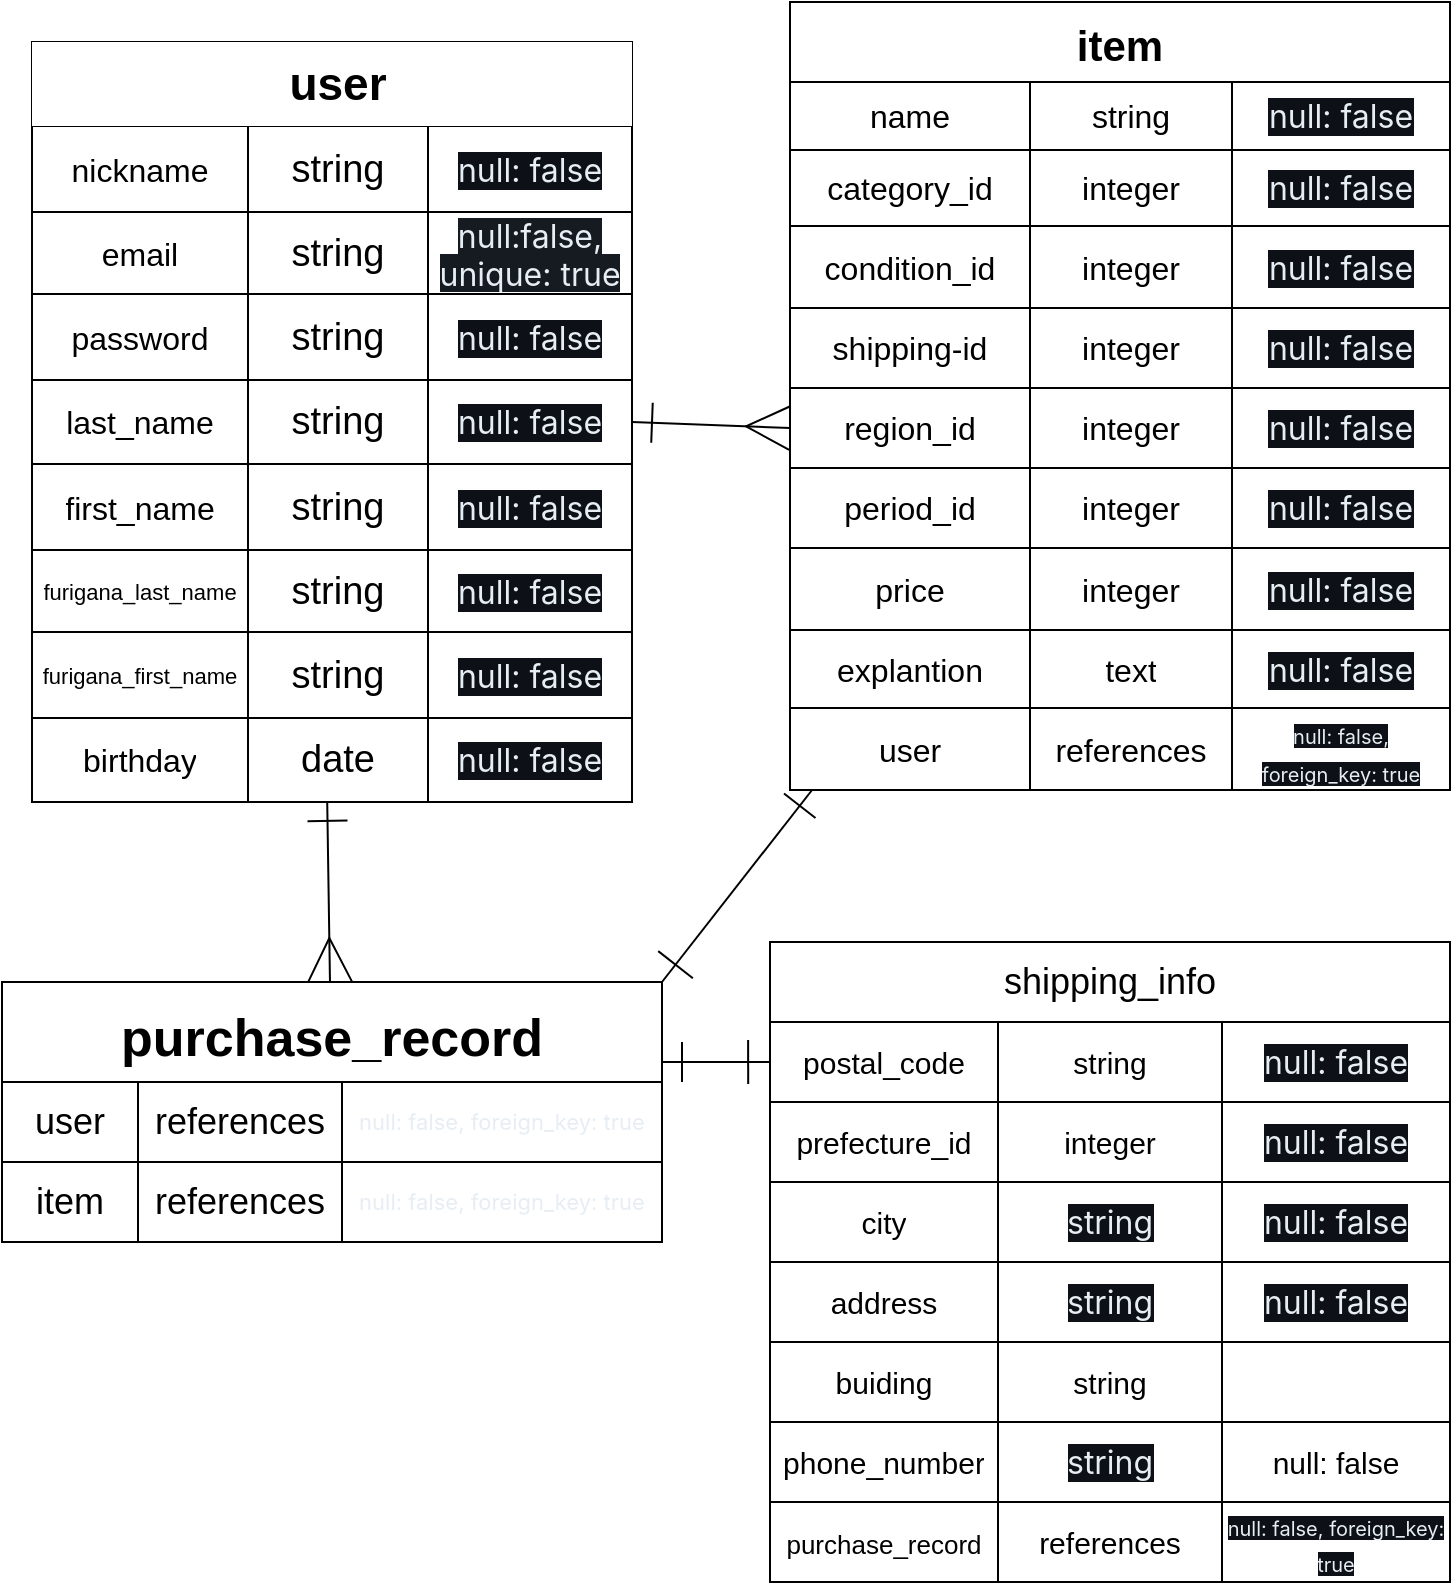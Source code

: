 <mxfile>
    <diagram id="CHcyl4WihdrpzZaH2nMK" name="ページ1">
        <mxGraphModel dx="527" dy="688" grid="1" gridSize="10" guides="1" tooltips="1" connect="1" arrows="1" fold="1" page="1" pageScale="1" pageWidth="827" pageHeight="1169" math="0" shadow="0">
            <root>
                <mxCell id="0"/>
                <mxCell id="1" parent="0"/>
                <mxCell id="81" style="edgeStyle=none;html=1;startArrow=ERone;startFill=0;endArrow=ERmany;endFill=0;startSize=18;endSize=20;exitX=0.492;exitY=0.987;exitDx=0;exitDy=0;exitPerimeter=0;" parent="1" source="197" target="10" edge="1">
                    <mxGeometry relative="1" as="geometry">
                        <mxPoint x="130" y="400" as="targetPoint"/>
                        <mxPoint x="140" y="340" as="sourcePoint"/>
                    </mxGeometry>
                </mxCell>
                <mxCell id="82" style="edgeStyle=none;html=1;startArrow=ERone;startFill=0;endArrow=ERone;endFill=0;startSize=18;endSize=20;entryX=1;entryY=0;entryDx=0;entryDy=0;" parent="1" source="6" target="10" edge="1">
                    <mxGeometry relative="1" as="geometry">
                        <mxPoint x="460" y="290" as="targetPoint"/>
                    </mxGeometry>
                </mxCell>
                <mxCell id="6" value="item" style="swimlane;fontStyle=1;childLayout=stackLayout;horizontal=1;startSize=40;horizontalStack=0;resizeParent=1;resizeParentMax=0;resizeLast=0;collapsible=1;marginBottom=0;align=center;fontSize=21;" parent="1" vertex="1">
                    <mxGeometry x="414" y="10" width="330" height="394" as="geometry"/>
                </mxCell>
                <mxCell id="213" value="" style="shape=table;startSize=0;container=1;collapsible=0;childLayout=tableLayout;fontSize=9;fillColor=default;" parent="6" vertex="1">
                    <mxGeometry y="40" width="330" height="354" as="geometry"/>
                </mxCell>
                <mxCell id="214" value="" style="shape=tableRow;horizontal=0;startSize=0;swimlaneHead=0;swimlaneBody=0;top=0;left=0;bottom=0;right=0;collapsible=0;dropTarget=0;fillColor=none;points=[[0,0.5],[1,0.5]];portConstraint=eastwest;fontSize=23;" parent="213" vertex="1">
                    <mxGeometry width="330" height="34" as="geometry"/>
                </mxCell>
                <mxCell id="215" value="name&lt;br style=&quot;font-size: 16px;&quot;&gt;" style="shape=partialRectangle;html=1;whiteSpace=wrap;connectable=0;overflow=hidden;fillColor=none;top=0;left=0;bottom=0;right=0;pointerEvents=1;fontSize=16;" parent="214" vertex="1">
                    <mxGeometry width="120" height="34" as="geometry">
                        <mxRectangle width="120" height="34" as="alternateBounds"/>
                    </mxGeometry>
                </mxCell>
                <mxCell id="216" value="string" style="shape=partialRectangle;html=1;whiteSpace=wrap;connectable=0;overflow=hidden;fillColor=none;top=0;left=0;bottom=0;right=0;pointerEvents=1;fontSize=16;" parent="214" vertex="1">
                    <mxGeometry x="120" width="101" height="34" as="geometry">
                        <mxRectangle width="101" height="34" as="alternateBounds"/>
                    </mxGeometry>
                </mxCell>
                <mxCell id="217" value="&lt;span style=&quot;color: rgb(230, 237, 243); font-family: -apple-system, &amp;quot;system-ui&amp;quot;, &amp;quot;Segoe UI&amp;quot;, &amp;quot;Noto Sans&amp;quot;, Helvetica, Arial, sans-serif, &amp;quot;Apple Color Emoji&amp;quot;, &amp;quot;Segoe UI Emoji&amp;quot;; text-align: start; background-color: rgb(13, 17, 23);&quot;&gt;null: false&lt;/span&gt;" style="shape=partialRectangle;html=1;whiteSpace=wrap;connectable=0;overflow=hidden;fillColor=none;top=0;left=0;bottom=0;right=0;pointerEvents=1;fontSize=16;" parent="214" vertex="1">
                    <mxGeometry x="221" width="109" height="34" as="geometry">
                        <mxRectangle width="109" height="34" as="alternateBounds"/>
                    </mxGeometry>
                </mxCell>
                <mxCell id="218" value="" style="shape=tableRow;horizontal=0;startSize=0;swimlaneHead=0;swimlaneBody=0;top=0;left=0;bottom=0;right=0;collapsible=0;dropTarget=0;fillColor=none;points=[[0,0.5],[1,0.5]];portConstraint=eastwest;fontSize=23;" parent="213" vertex="1">
                    <mxGeometry y="34" width="330" height="38" as="geometry"/>
                </mxCell>
                <mxCell id="219" value="category_id" style="shape=partialRectangle;html=1;whiteSpace=wrap;connectable=0;overflow=hidden;fillColor=none;top=0;left=0;bottom=0;right=0;pointerEvents=1;fontSize=16;" parent="218" vertex="1">
                    <mxGeometry width="120" height="38" as="geometry">
                        <mxRectangle width="120" height="38" as="alternateBounds"/>
                    </mxGeometry>
                </mxCell>
                <mxCell id="220" value="integer" style="shape=partialRectangle;html=1;whiteSpace=wrap;connectable=0;overflow=hidden;fillColor=none;top=0;left=0;bottom=0;right=0;pointerEvents=1;fontSize=16;" parent="218" vertex="1">
                    <mxGeometry x="120" width="101" height="38" as="geometry">
                        <mxRectangle width="101" height="38" as="alternateBounds"/>
                    </mxGeometry>
                </mxCell>
                <mxCell id="221" value="&lt;span style=&quot;color: rgb(230, 237, 243); font-family: -apple-system, &amp;quot;system-ui&amp;quot;, &amp;quot;Segoe UI&amp;quot;, &amp;quot;Noto Sans&amp;quot;, Helvetica, Arial, sans-serif, &amp;quot;Apple Color Emoji&amp;quot;, &amp;quot;Segoe UI Emoji&amp;quot;; text-align: start; background-color: rgb(13, 17, 23);&quot;&gt;null: false&lt;/span&gt;" style="shape=partialRectangle;html=1;whiteSpace=wrap;connectable=0;overflow=hidden;fillColor=none;top=0;left=0;bottom=0;right=0;pointerEvents=1;fontSize=16;" parent="218" vertex="1">
                    <mxGeometry x="221" width="109" height="38" as="geometry">
                        <mxRectangle width="109" height="38" as="alternateBounds"/>
                    </mxGeometry>
                </mxCell>
                <mxCell id="222" value="" style="shape=tableRow;horizontal=0;startSize=0;swimlaneHead=0;swimlaneBody=0;top=0;left=0;bottom=0;right=0;collapsible=0;dropTarget=0;fillColor=none;points=[[0,0.5],[1,0.5]];portConstraint=eastwest;fontSize=23;" parent="213" vertex="1">
                    <mxGeometry y="72" width="330" height="41" as="geometry"/>
                </mxCell>
                <mxCell id="223" value="condition_id" style="shape=partialRectangle;html=1;whiteSpace=wrap;connectable=0;overflow=hidden;fillColor=none;top=0;left=0;bottom=0;right=0;pointerEvents=1;fontSize=16;" parent="222" vertex="1">
                    <mxGeometry width="120" height="41" as="geometry">
                        <mxRectangle width="120" height="41" as="alternateBounds"/>
                    </mxGeometry>
                </mxCell>
                <mxCell id="224" value="integer" style="shape=partialRectangle;html=1;whiteSpace=wrap;connectable=0;overflow=hidden;fillColor=none;top=0;left=0;bottom=0;right=0;pointerEvents=1;fontSize=16;" parent="222" vertex="1">
                    <mxGeometry x="120" width="101" height="41" as="geometry">
                        <mxRectangle width="101" height="41" as="alternateBounds"/>
                    </mxGeometry>
                </mxCell>
                <mxCell id="225" value="&lt;span style=&quot;color: rgb(230, 237, 243); font-family: -apple-system, &amp;quot;system-ui&amp;quot;, &amp;quot;Segoe UI&amp;quot;, &amp;quot;Noto Sans&amp;quot;, Helvetica, Arial, sans-serif, &amp;quot;Apple Color Emoji&amp;quot;, &amp;quot;Segoe UI Emoji&amp;quot;; text-align: start; background-color: rgb(13, 17, 23);&quot;&gt;null: false&lt;/span&gt;" style="shape=partialRectangle;html=1;whiteSpace=wrap;connectable=0;overflow=hidden;fillColor=none;top=0;left=0;bottom=0;right=0;pointerEvents=1;fontSize=16;" parent="222" vertex="1">
                    <mxGeometry x="221" width="109" height="41" as="geometry">
                        <mxRectangle width="109" height="41" as="alternateBounds"/>
                    </mxGeometry>
                </mxCell>
                <mxCell id="226" value="" style="shape=tableRow;horizontal=0;startSize=0;swimlaneHead=0;swimlaneBody=0;top=0;left=0;bottom=0;right=0;collapsible=0;dropTarget=0;fillColor=none;points=[[0,0.5],[1,0.5]];portConstraint=eastwest;fontSize=23;" parent="213" vertex="1">
                    <mxGeometry y="113" width="330" height="40" as="geometry"/>
                </mxCell>
                <mxCell id="227" value="shipping-id" style="shape=partialRectangle;html=1;whiteSpace=wrap;connectable=0;overflow=hidden;fillColor=none;top=0;left=0;bottom=0;right=0;pointerEvents=1;fontSize=16;" parent="226" vertex="1">
                    <mxGeometry width="120" height="40" as="geometry">
                        <mxRectangle width="120" height="40" as="alternateBounds"/>
                    </mxGeometry>
                </mxCell>
                <mxCell id="228" value="integer" style="shape=partialRectangle;html=1;whiteSpace=wrap;connectable=0;overflow=hidden;fillColor=none;top=0;left=0;bottom=0;right=0;pointerEvents=1;fontSize=16;" parent="226" vertex="1">
                    <mxGeometry x="120" width="101" height="40" as="geometry">
                        <mxRectangle width="101" height="40" as="alternateBounds"/>
                    </mxGeometry>
                </mxCell>
                <mxCell id="229" value="&lt;span style=&quot;color: rgb(230, 237, 243); font-family: -apple-system, &amp;quot;system-ui&amp;quot;, &amp;quot;Segoe UI&amp;quot;, &amp;quot;Noto Sans&amp;quot;, Helvetica, Arial, sans-serif, &amp;quot;Apple Color Emoji&amp;quot;, &amp;quot;Segoe UI Emoji&amp;quot;; text-align: start; background-color: rgb(13, 17, 23);&quot;&gt;null: false&lt;/span&gt;" style="shape=partialRectangle;html=1;whiteSpace=wrap;connectable=0;overflow=hidden;fillColor=none;top=0;left=0;bottom=0;right=0;pointerEvents=1;fontSize=16;" parent="226" vertex="1">
                    <mxGeometry x="221" width="109" height="40" as="geometry">
                        <mxRectangle width="109" height="40" as="alternateBounds"/>
                    </mxGeometry>
                </mxCell>
                <mxCell id="230" value="" style="shape=tableRow;horizontal=0;startSize=0;swimlaneHead=0;swimlaneBody=0;top=0;left=0;bottom=0;right=0;collapsible=0;dropTarget=0;fillColor=none;points=[[0,0.5],[1,0.5]];portConstraint=eastwest;fontSize=23;" parent="213" vertex="1">
                    <mxGeometry y="153" width="330" height="40" as="geometry"/>
                </mxCell>
                <mxCell id="231" value="region_id" style="shape=partialRectangle;html=1;whiteSpace=wrap;connectable=0;overflow=hidden;fillColor=none;top=0;left=0;bottom=0;right=0;pointerEvents=1;fontSize=16;" parent="230" vertex="1">
                    <mxGeometry width="120" height="40" as="geometry">
                        <mxRectangle width="120" height="40" as="alternateBounds"/>
                    </mxGeometry>
                </mxCell>
                <mxCell id="232" value="integer" style="shape=partialRectangle;html=1;whiteSpace=wrap;connectable=0;overflow=hidden;fillColor=none;top=0;left=0;bottom=0;right=0;pointerEvents=1;fontSize=16;" parent="230" vertex="1">
                    <mxGeometry x="120" width="101" height="40" as="geometry">
                        <mxRectangle width="101" height="40" as="alternateBounds"/>
                    </mxGeometry>
                </mxCell>
                <mxCell id="233" value="&lt;span style=&quot;color: rgb(230, 237, 243); font-family: -apple-system, &amp;quot;system-ui&amp;quot;, &amp;quot;Segoe UI&amp;quot;, &amp;quot;Noto Sans&amp;quot;, Helvetica, Arial, sans-serif, &amp;quot;Apple Color Emoji&amp;quot;, &amp;quot;Segoe UI Emoji&amp;quot;; text-align: start; background-color: rgb(13, 17, 23);&quot;&gt;null: false&lt;/span&gt;" style="shape=partialRectangle;html=1;whiteSpace=wrap;connectable=0;overflow=hidden;fillColor=none;top=0;left=0;bottom=0;right=0;pointerEvents=1;fontSize=16;" parent="230" vertex="1">
                    <mxGeometry x="221" width="109" height="40" as="geometry">
                        <mxRectangle width="109" height="40" as="alternateBounds"/>
                    </mxGeometry>
                </mxCell>
                <mxCell id="234" value="" style="shape=tableRow;horizontal=0;startSize=0;swimlaneHead=0;swimlaneBody=0;top=0;left=0;bottom=0;right=0;collapsible=0;dropTarget=0;fillColor=none;points=[[0,0.5],[1,0.5]];portConstraint=eastwest;fontSize=23;" parent="213" vertex="1">
                    <mxGeometry y="193" width="330" height="40" as="geometry"/>
                </mxCell>
                <mxCell id="235" value="period_id" style="shape=partialRectangle;html=1;whiteSpace=wrap;connectable=0;overflow=hidden;fillColor=none;top=0;left=0;bottom=0;right=0;pointerEvents=1;fontSize=16;" parent="234" vertex="1">
                    <mxGeometry width="120" height="40" as="geometry">
                        <mxRectangle width="120" height="40" as="alternateBounds"/>
                    </mxGeometry>
                </mxCell>
                <mxCell id="236" value="integer" style="shape=partialRectangle;html=1;whiteSpace=wrap;connectable=0;overflow=hidden;fillColor=none;top=0;left=0;bottom=0;right=0;pointerEvents=1;fontSize=16;" parent="234" vertex="1">
                    <mxGeometry x="120" width="101" height="40" as="geometry">
                        <mxRectangle width="101" height="40" as="alternateBounds"/>
                    </mxGeometry>
                </mxCell>
                <mxCell id="237" value="&lt;span style=&quot;color: rgb(230, 237, 243); font-family: -apple-system, &amp;quot;system-ui&amp;quot;, &amp;quot;Segoe UI&amp;quot;, &amp;quot;Noto Sans&amp;quot;, Helvetica, Arial, sans-serif, &amp;quot;Apple Color Emoji&amp;quot;, &amp;quot;Segoe UI Emoji&amp;quot;; text-align: start; background-color: rgb(13, 17, 23);&quot;&gt;null: false&lt;/span&gt;" style="shape=partialRectangle;html=1;whiteSpace=wrap;connectable=0;overflow=hidden;fillColor=none;top=0;left=0;bottom=0;right=0;pointerEvents=1;fontSize=16;" parent="234" vertex="1">
                    <mxGeometry x="221" width="109" height="40" as="geometry">
                        <mxRectangle width="109" height="40" as="alternateBounds"/>
                    </mxGeometry>
                </mxCell>
                <mxCell id="238" value="" style="shape=tableRow;horizontal=0;startSize=0;swimlaneHead=0;swimlaneBody=0;top=0;left=0;bottom=0;right=0;collapsible=0;dropTarget=0;fillColor=none;points=[[0,0.5],[1,0.5]];portConstraint=eastwest;fontSize=23;" parent="213" vertex="1">
                    <mxGeometry y="233" width="330" height="41" as="geometry"/>
                </mxCell>
                <mxCell id="239" value="price" style="shape=partialRectangle;html=1;whiteSpace=wrap;connectable=0;overflow=hidden;fillColor=none;top=0;left=0;bottom=0;right=0;pointerEvents=1;fontSize=16;" parent="238" vertex="1">
                    <mxGeometry width="120" height="41" as="geometry">
                        <mxRectangle width="120" height="41" as="alternateBounds"/>
                    </mxGeometry>
                </mxCell>
                <mxCell id="240" value="integer" style="shape=partialRectangle;html=1;whiteSpace=wrap;connectable=0;overflow=hidden;fillColor=none;top=0;left=0;bottom=0;right=0;pointerEvents=1;fontSize=16;" parent="238" vertex="1">
                    <mxGeometry x="120" width="101" height="41" as="geometry">
                        <mxRectangle width="101" height="41" as="alternateBounds"/>
                    </mxGeometry>
                </mxCell>
                <mxCell id="241" value="&lt;span style=&quot;color: rgb(230, 237, 243); font-family: -apple-system, &amp;quot;system-ui&amp;quot;, &amp;quot;Segoe UI&amp;quot;, &amp;quot;Noto Sans&amp;quot;, Helvetica, Arial, sans-serif, &amp;quot;Apple Color Emoji&amp;quot;, &amp;quot;Segoe UI Emoji&amp;quot;; text-align: start; background-color: rgb(13, 17, 23);&quot;&gt;null: false&lt;/span&gt;" style="shape=partialRectangle;html=1;whiteSpace=wrap;connectable=0;overflow=hidden;fillColor=none;top=0;left=0;bottom=0;right=0;pointerEvents=1;fontSize=16;" parent="238" vertex="1">
                    <mxGeometry x="221" width="109" height="41" as="geometry">
                        <mxRectangle width="109" height="41" as="alternateBounds"/>
                    </mxGeometry>
                </mxCell>
                <mxCell id="242" value="" style="shape=tableRow;horizontal=0;startSize=0;swimlaneHead=0;swimlaneBody=0;top=0;left=0;bottom=0;right=0;collapsible=0;dropTarget=0;fillColor=none;points=[[0,0.5],[1,0.5]];portConstraint=eastwest;fontSize=23;" parent="213" vertex="1">
                    <mxGeometry y="274" width="330" height="39" as="geometry"/>
                </mxCell>
                <mxCell id="243" value="explantion" style="shape=partialRectangle;html=1;whiteSpace=wrap;connectable=0;overflow=hidden;fillColor=none;top=0;left=0;bottom=0;right=0;pointerEvents=1;fontSize=16;" parent="242" vertex="1">
                    <mxGeometry width="120" height="39" as="geometry">
                        <mxRectangle width="120" height="39" as="alternateBounds"/>
                    </mxGeometry>
                </mxCell>
                <mxCell id="244" value="text" style="shape=partialRectangle;html=1;whiteSpace=wrap;connectable=0;overflow=hidden;fillColor=none;top=0;left=0;bottom=0;right=0;pointerEvents=1;fontSize=16;" parent="242" vertex="1">
                    <mxGeometry x="120" width="101" height="39" as="geometry">
                        <mxRectangle width="101" height="39" as="alternateBounds"/>
                    </mxGeometry>
                </mxCell>
                <mxCell id="245" value="&lt;span style=&quot;color: rgb(230, 237, 243); font-family: -apple-system, &amp;quot;system-ui&amp;quot;, &amp;quot;Segoe UI&amp;quot;, &amp;quot;Noto Sans&amp;quot;, Helvetica, Arial, sans-serif, &amp;quot;Apple Color Emoji&amp;quot;, &amp;quot;Segoe UI Emoji&amp;quot;; text-align: start; background-color: rgb(13, 17, 23);&quot;&gt;null: false&lt;/span&gt;" style="shape=partialRectangle;html=1;whiteSpace=wrap;connectable=0;overflow=hidden;fillColor=none;top=0;left=0;bottom=0;right=0;pointerEvents=1;fontSize=16;" parent="242" vertex="1">
                    <mxGeometry x="221" width="109" height="39" as="geometry">
                        <mxRectangle width="109" height="39" as="alternateBounds"/>
                    </mxGeometry>
                </mxCell>
                <mxCell id="246" value="" style="shape=tableRow;horizontal=0;startSize=0;swimlaneHead=0;swimlaneBody=0;top=0;left=0;bottom=0;right=0;collapsible=0;dropTarget=0;fillColor=none;points=[[0,0.5],[1,0.5]];portConstraint=eastwest;fontSize=23;" parent="213" vertex="1">
                    <mxGeometry y="313" width="330" height="41" as="geometry"/>
                </mxCell>
                <mxCell id="247" value="user" style="shape=partialRectangle;html=1;whiteSpace=wrap;connectable=0;overflow=hidden;fillColor=none;top=0;left=0;bottom=0;right=0;pointerEvents=1;fontSize=16;" parent="246" vertex="1">
                    <mxGeometry width="120" height="41" as="geometry">
                        <mxRectangle width="120" height="41" as="alternateBounds"/>
                    </mxGeometry>
                </mxCell>
                <mxCell id="248" value="references" style="shape=partialRectangle;html=1;whiteSpace=wrap;connectable=0;overflow=hidden;fillColor=none;top=0;left=0;bottom=0;right=0;pointerEvents=1;fontSize=16;" parent="246" vertex="1">
                    <mxGeometry x="120" width="101" height="41" as="geometry">
                        <mxRectangle width="101" height="41" as="alternateBounds"/>
                    </mxGeometry>
                </mxCell>
                <mxCell id="249" value="&lt;span style=&quot;color: rgb(230, 237, 243); font-family: -apple-system, &amp;quot;system-ui&amp;quot;, &amp;quot;Segoe UI&amp;quot;, &amp;quot;Noto Sans&amp;quot;, Helvetica, Arial, sans-serif, &amp;quot;Apple Color Emoji&amp;quot;, &amp;quot;Segoe UI Emoji&amp;quot;; text-align: start; background-color: rgb(13, 17, 23); font-size: 10px;&quot;&gt;null: false, foreign_key: true&lt;/span&gt;" style="shape=partialRectangle;html=1;whiteSpace=wrap;connectable=0;overflow=hidden;fillColor=none;top=0;left=0;bottom=0;right=0;pointerEvents=1;fontSize=16;" parent="246" vertex="1">
                    <mxGeometry x="221" width="109" height="41" as="geometry">
                        <mxRectangle width="109" height="41" as="alternateBounds"/>
                    </mxGeometry>
                </mxCell>
                <mxCell id="83" style="edgeStyle=none;html=1;entryX=0.088;entryY=0;entryDx=0;entryDy=0;entryPerimeter=0;startArrow=ERone;startFill=0;endArrow=ERone;endFill=0;startSize=18;endSize=20;exitX=1;exitY=0.308;exitDx=0;exitDy=0;exitPerimeter=0;" parent="1" source="10" edge="1">
                    <mxGeometry relative="1" as="geometry">
                        <mxPoint x="404.08" y="540" as="targetPoint"/>
                        <Array as="points"/>
                    </mxGeometry>
                </mxCell>
                <mxCell id="10" value="purchase_record" style="swimlane;fontStyle=1;childLayout=stackLayout;horizontal=1;startSize=50;horizontalStack=0;resizeParent=1;resizeParentMax=0;resizeLast=0;collapsible=1;marginBottom=0;align=center;fontSize=26;" parent="1" vertex="1">
                    <mxGeometry x="20" y="500" width="330" height="130" as="geometry">
                        <mxRectangle x="60" y="350" width="100" height="30" as="alternateBounds"/>
                    </mxGeometry>
                </mxCell>
                <mxCell id="OEFCsMp0dcpOeYyE85s_-262" value="" style="shape=table;startSize=0;container=1;collapsible=0;childLayout=tableLayout;fontSize=10;fillColor=default;" parent="10" vertex="1">
                    <mxGeometry y="50" width="330" height="80" as="geometry"/>
                </mxCell>
                <mxCell id="OEFCsMp0dcpOeYyE85s_-263" value="" style="shape=tableRow;horizontal=0;startSize=0;swimlaneHead=0;swimlaneBody=0;top=0;left=0;bottom=0;right=0;collapsible=0;dropTarget=0;fillColor=none;points=[[0,0.5],[1,0.5]];portConstraint=eastwest;fontSize=10;" parent="OEFCsMp0dcpOeYyE85s_-262" vertex="1">
                    <mxGeometry width="330" height="40" as="geometry"/>
                </mxCell>
                <mxCell id="OEFCsMp0dcpOeYyE85s_-264" value="user" style="shape=partialRectangle;html=1;whiteSpace=wrap;connectable=0;overflow=hidden;fillColor=none;top=0;left=0;bottom=0;right=0;pointerEvents=1;fontSize=18;" parent="OEFCsMp0dcpOeYyE85s_-263" vertex="1">
                    <mxGeometry width="68" height="40" as="geometry">
                        <mxRectangle width="68" height="40" as="alternateBounds"/>
                    </mxGeometry>
                </mxCell>
                <mxCell id="OEFCsMp0dcpOeYyE85s_-265" value="references" style="shape=partialRectangle;html=1;whiteSpace=wrap;connectable=0;overflow=hidden;fillColor=none;top=0;left=0;bottom=0;right=0;pointerEvents=1;fontSize=18;" parent="OEFCsMp0dcpOeYyE85s_-263" vertex="1">
                    <mxGeometry x="68" width="102" height="40" as="geometry">
                        <mxRectangle width="102" height="40" as="alternateBounds"/>
                    </mxGeometry>
                </mxCell>
                <mxCell id="OEFCsMp0dcpOeYyE85s_-266" value="&lt;span style=&quot;color: rgb(230, 237, 243); font-family: -apple-system, &amp;quot;system-ui&amp;quot;, &amp;quot;Segoe UI&amp;quot;, &amp;quot;Noto Sans&amp;quot;, Helvetica, Arial, sans-serif, &amp;quot;Apple Color Emoji&amp;quot;, &amp;quot;Segoe UI Emoji&amp;quot;; font-size: 11px; text-align: start;&quot;&gt;null: false, foreign_key: true&lt;/span&gt;" style="shape=partialRectangle;html=1;whiteSpace=wrap;connectable=0;overflow=hidden;fillColor=none;top=0;left=0;bottom=0;right=0;pointerEvents=1;fontSize=11;labelBackgroundColor=default;" parent="OEFCsMp0dcpOeYyE85s_-263" vertex="1">
                    <mxGeometry x="170" width="160" height="40" as="geometry">
                        <mxRectangle width="160" height="40" as="alternateBounds"/>
                    </mxGeometry>
                </mxCell>
                <mxCell id="OEFCsMp0dcpOeYyE85s_-271" style="shape=tableRow;horizontal=0;startSize=0;swimlaneHead=0;swimlaneBody=0;top=0;left=0;bottom=0;right=0;collapsible=0;dropTarget=0;fillColor=none;points=[[0,0.5],[1,0.5]];portConstraint=eastwest;fontSize=10;" parent="OEFCsMp0dcpOeYyE85s_-262" vertex="1">
                    <mxGeometry y="40" width="330" height="40" as="geometry"/>
                </mxCell>
                <mxCell id="OEFCsMp0dcpOeYyE85s_-272" value="item" style="shape=partialRectangle;html=1;whiteSpace=wrap;connectable=0;overflow=hidden;fillColor=none;top=0;left=0;bottom=0;right=0;pointerEvents=1;fontSize=18;" parent="OEFCsMp0dcpOeYyE85s_-271" vertex="1">
                    <mxGeometry width="68" height="40" as="geometry">
                        <mxRectangle width="68" height="40" as="alternateBounds"/>
                    </mxGeometry>
                </mxCell>
                <mxCell id="OEFCsMp0dcpOeYyE85s_-273" value="references" style="shape=partialRectangle;html=1;whiteSpace=wrap;connectable=0;overflow=hidden;fillColor=none;top=0;left=0;bottom=0;right=0;pointerEvents=1;fontSize=18;" parent="OEFCsMp0dcpOeYyE85s_-271" vertex="1">
                    <mxGeometry x="68" width="102" height="40" as="geometry">
                        <mxRectangle width="102" height="40" as="alternateBounds"/>
                    </mxGeometry>
                </mxCell>
                <mxCell id="OEFCsMp0dcpOeYyE85s_-274" value="&lt;span style=&quot;color: rgb(230, 237, 243); font-family: -apple-system, &amp;quot;system-ui&amp;quot;, &amp;quot;Segoe UI&amp;quot;, &amp;quot;Noto Sans&amp;quot;, Helvetica, Arial, sans-serif, &amp;quot;Apple Color Emoji&amp;quot;, &amp;quot;Segoe UI Emoji&amp;quot;; font-size: 11px; text-align: start;&quot;&gt;null: false, foreign_key: true&lt;/span&gt;" style="shape=partialRectangle;html=1;whiteSpace=wrap;connectable=0;overflow=hidden;fillColor=none;top=0;left=0;bottom=0;right=0;pointerEvents=1;fontSize=11;labelBackgroundColor=default;" parent="OEFCsMp0dcpOeYyE85s_-271" vertex="1">
                    <mxGeometry x="170" width="160" height="40" as="geometry">
                        <mxRectangle width="160" height="40" as="alternateBounds"/>
                    </mxGeometry>
                </mxCell>
                <mxCell id="172" value="" style="shape=table;startSize=0;container=1;collapsible=0;childLayout=tableLayout;" parent="1" vertex="1">
                    <mxGeometry x="35" y="30" width="300" height="380" as="geometry"/>
                </mxCell>
                <mxCell id="173" value="" style="shape=tableRow;horizontal=0;startSize=0;swimlaneHead=0;swimlaneBody=0;top=0;left=0;bottom=0;right=0;collapsible=0;dropTarget=0;fillColor=default;points=[[0,0.5],[1,0.5]];portConstraint=eastwest;" parent="172" vertex="1">
                    <mxGeometry width="300" height="42" as="geometry"/>
                </mxCell>
                <mxCell id="174" value="" style="shape=partialRectangle;html=1;whiteSpace=wrap;connectable=0;overflow=hidden;fillColor=none;top=0;left=0;bottom=0;right=0;pointerEvents=1;" parent="173" vertex="1">
                    <mxGeometry width="108" height="42" as="geometry">
                        <mxRectangle width="108" height="42" as="alternateBounds"/>
                    </mxGeometry>
                </mxCell>
                <mxCell id="175" value="user" style="shape=partialRectangle;html=1;whiteSpace=wrap;connectable=0;overflow=hidden;fillColor=none;top=0;left=0;bottom=0;right=0;pointerEvents=1;fontStyle=1;fontSize=23;" parent="173" vertex="1">
                    <mxGeometry x="108" width="90" height="42" as="geometry">
                        <mxRectangle width="90" height="42" as="alternateBounds"/>
                    </mxGeometry>
                </mxCell>
                <mxCell id="176" value="" style="shape=partialRectangle;html=1;whiteSpace=wrap;connectable=0;overflow=hidden;fillColor=none;top=0;left=0;bottom=0;right=0;pointerEvents=1;" parent="173" vertex="1">
                    <mxGeometry x="198" width="102" height="42" as="geometry">
                        <mxRectangle width="102" height="42" as="alternateBounds"/>
                    </mxGeometry>
                </mxCell>
                <mxCell id="177" value="" style="shape=tableRow;horizontal=0;startSize=0;swimlaneHead=0;swimlaneBody=0;top=0;left=0;bottom=0;right=0;collapsible=0;dropTarget=0;fillColor=none;points=[[0,0.5],[1,0.5]];portConstraint=eastwest;" parent="172" vertex="1">
                    <mxGeometry y="42" width="300" height="43" as="geometry"/>
                </mxCell>
                <mxCell id="178" value="nickname&lt;br style=&quot;font-size: 16px;&quot;&gt;" style="shape=partialRectangle;html=1;whiteSpace=wrap;connectable=0;overflow=hidden;fillColor=none;top=0;left=0;bottom=0;right=0;pointerEvents=1;fontSize=16;" parent="177" vertex="1">
                    <mxGeometry width="108" height="43" as="geometry">
                        <mxRectangle width="108" height="43" as="alternateBounds"/>
                    </mxGeometry>
                </mxCell>
                <mxCell id="179" value="string&lt;br style=&quot;font-size: 19px;&quot;&gt;" style="shape=partialRectangle;html=1;whiteSpace=wrap;connectable=0;overflow=hidden;fillColor=none;top=0;left=0;bottom=0;right=0;pointerEvents=1;fontSize=19;" parent="177" vertex="1">
                    <mxGeometry x="108" width="90" height="43" as="geometry">
                        <mxRectangle width="90" height="43" as="alternateBounds"/>
                    </mxGeometry>
                </mxCell>
                <mxCell id="180" value="&lt;span style=&quot;color: rgb(230, 237, 243); font-family: -apple-system, &amp;quot;system-ui&amp;quot;, &amp;quot;Segoe UI&amp;quot;, &amp;quot;Noto Sans&amp;quot;, Helvetica, Arial, sans-serif, &amp;quot;Apple Color Emoji&amp;quot;, &amp;quot;Segoe UI Emoji&amp;quot;; text-align: start; background-color: rgb(13, 17, 23);&quot;&gt;null: false&lt;/span&gt;" style="shape=partialRectangle;html=1;whiteSpace=wrap;connectable=0;overflow=hidden;fillColor=none;top=0;left=0;bottom=0;right=0;pointerEvents=1;fontSize=16;" parent="177" vertex="1">
                    <mxGeometry x="198" width="102" height="43" as="geometry">
                        <mxRectangle width="102" height="43" as="alternateBounds"/>
                    </mxGeometry>
                </mxCell>
                <mxCell id="181" value="" style="shape=tableRow;horizontal=0;startSize=0;swimlaneHead=0;swimlaneBody=0;top=0;left=0;bottom=0;right=0;collapsible=0;dropTarget=0;fillColor=none;points=[[0,0.5],[1,0.5]];portConstraint=eastwest;" parent="172" vertex="1">
                    <mxGeometry y="85" width="300" height="41" as="geometry"/>
                </mxCell>
                <mxCell id="182" value="email" style="shape=partialRectangle;html=1;whiteSpace=wrap;connectable=0;overflow=hidden;fillColor=none;top=0;left=0;bottom=0;right=0;pointerEvents=1;fontSize=16;" parent="181" vertex="1">
                    <mxGeometry width="108" height="41" as="geometry">
                        <mxRectangle width="108" height="41" as="alternateBounds"/>
                    </mxGeometry>
                </mxCell>
                <mxCell id="183" value="string" style="shape=partialRectangle;html=1;whiteSpace=wrap;connectable=0;overflow=hidden;fillColor=none;top=0;left=0;bottom=0;right=0;pointerEvents=1;fontSize=19;" parent="181" vertex="1">
                    <mxGeometry x="108" width="90" height="41" as="geometry">
                        <mxRectangle width="90" height="41" as="alternateBounds"/>
                    </mxGeometry>
                </mxCell>
                <mxCell id="184" value="&lt;span style=&quot;color: rgb(230, 237, 243); font-family: -apple-system, &amp;quot;system-ui&amp;quot;, &amp;quot;Segoe UI&amp;quot;, &amp;quot;Noto Sans&amp;quot;, Helvetica, Arial, sans-serif, &amp;quot;Apple Color Emoji&amp;quot;, &amp;quot;Segoe UI Emoji&amp;quot;; text-align: start; background-color: rgb(22, 27, 34);&quot;&gt;null:false, unique: true&lt;/span&gt;" style="shape=partialRectangle;html=1;whiteSpace=wrap;connectable=0;overflow=hidden;fillColor=none;top=0;left=0;bottom=0;right=0;pointerEvents=1;fontSize=16;" parent="181" vertex="1">
                    <mxGeometry x="198" width="102" height="41" as="geometry">
                        <mxRectangle width="102" height="41" as="alternateBounds"/>
                    </mxGeometry>
                </mxCell>
                <mxCell id="185" value="" style="shape=tableRow;horizontal=0;startSize=0;swimlaneHead=0;swimlaneBody=0;top=0;left=0;bottom=0;right=0;collapsible=0;dropTarget=0;fillColor=none;points=[[0,0.5],[1,0.5]];portConstraint=eastwest;" parent="172" vertex="1">
                    <mxGeometry y="126" width="300" height="43" as="geometry"/>
                </mxCell>
                <mxCell id="186" value="password" style="shape=partialRectangle;html=1;whiteSpace=wrap;connectable=0;overflow=hidden;fillColor=none;top=0;left=0;bottom=0;right=0;pointerEvents=1;fontSize=16;" parent="185" vertex="1">
                    <mxGeometry width="108" height="43" as="geometry">
                        <mxRectangle width="108" height="43" as="alternateBounds"/>
                    </mxGeometry>
                </mxCell>
                <mxCell id="187" value="string" style="shape=partialRectangle;html=1;whiteSpace=wrap;connectable=0;overflow=hidden;fillColor=none;top=0;left=0;bottom=0;right=0;pointerEvents=1;fontSize=19;" parent="185" vertex="1">
                    <mxGeometry x="108" width="90" height="43" as="geometry">
                        <mxRectangle width="90" height="43" as="alternateBounds"/>
                    </mxGeometry>
                </mxCell>
                <mxCell id="188" value="&lt;span style=&quot;color: rgb(230, 237, 243); font-family: -apple-system, &amp;quot;system-ui&amp;quot;, &amp;quot;Segoe UI&amp;quot;, &amp;quot;Noto Sans&amp;quot;, Helvetica, Arial, sans-serif, &amp;quot;Apple Color Emoji&amp;quot;, &amp;quot;Segoe UI Emoji&amp;quot;; text-align: start; background-color: rgb(13, 17, 23);&quot;&gt;null: false&lt;/span&gt;" style="shape=partialRectangle;html=1;whiteSpace=wrap;connectable=0;overflow=hidden;fillColor=none;top=0;left=0;bottom=0;right=0;pointerEvents=1;fontSize=16;" parent="185" vertex="1">
                    <mxGeometry x="198" width="102" height="43" as="geometry">
                        <mxRectangle width="102" height="43" as="alternateBounds"/>
                    </mxGeometry>
                </mxCell>
                <mxCell id="189" value="" style="shape=tableRow;horizontal=0;startSize=0;swimlaneHead=0;swimlaneBody=0;top=0;left=0;bottom=0;right=0;collapsible=0;dropTarget=0;fillColor=none;points=[[0,0.5],[1,0.5]];portConstraint=eastwest;" parent="172" vertex="1">
                    <mxGeometry y="169" width="300" height="42" as="geometry"/>
                </mxCell>
                <mxCell id="190" value="last_name" style="shape=partialRectangle;html=1;whiteSpace=wrap;connectable=0;overflow=hidden;fillColor=none;top=0;left=0;bottom=0;right=0;pointerEvents=1;fontSize=16;" parent="189" vertex="1">
                    <mxGeometry width="108" height="42" as="geometry">
                        <mxRectangle width="108" height="42" as="alternateBounds"/>
                    </mxGeometry>
                </mxCell>
                <mxCell id="191" value="string" style="shape=partialRectangle;html=1;whiteSpace=wrap;connectable=0;overflow=hidden;fillColor=none;top=0;left=0;bottom=0;right=0;pointerEvents=1;fontSize=19;" parent="189" vertex="1">
                    <mxGeometry x="108" width="90" height="42" as="geometry">
                        <mxRectangle width="90" height="42" as="alternateBounds"/>
                    </mxGeometry>
                </mxCell>
                <mxCell id="192" value="&lt;span style=&quot;color: rgb(230, 237, 243); font-family: -apple-system, &amp;quot;system-ui&amp;quot;, &amp;quot;Segoe UI&amp;quot;, &amp;quot;Noto Sans&amp;quot;, Helvetica, Arial, sans-serif, &amp;quot;Apple Color Emoji&amp;quot;, &amp;quot;Segoe UI Emoji&amp;quot;; text-align: start; background-color: rgb(13, 17, 23);&quot;&gt;null: false&lt;/span&gt;" style="shape=partialRectangle;html=1;whiteSpace=wrap;connectable=0;overflow=hidden;fillColor=none;top=0;left=0;bottom=0;right=0;pointerEvents=1;fontSize=16;" parent="189" vertex="1">
                    <mxGeometry x="198" width="102" height="42" as="geometry">
                        <mxRectangle width="102" height="42" as="alternateBounds"/>
                    </mxGeometry>
                </mxCell>
                <mxCell id="209" value="" style="shape=tableRow;horizontal=0;startSize=0;swimlaneHead=0;swimlaneBody=0;top=0;left=0;bottom=0;right=0;collapsible=0;dropTarget=0;fillColor=none;points=[[0,0.5],[1,0.5]];portConstraint=eastwest;" parent="172" vertex="1">
                    <mxGeometry y="211" width="300" height="43" as="geometry"/>
                </mxCell>
                <mxCell id="210" value="first_name" style="shape=partialRectangle;html=1;whiteSpace=wrap;connectable=0;overflow=hidden;fillColor=none;top=0;left=0;bottom=0;right=0;pointerEvents=1;fontSize=16;" parent="209" vertex="1">
                    <mxGeometry width="108" height="43" as="geometry">
                        <mxRectangle width="108" height="43" as="alternateBounds"/>
                    </mxGeometry>
                </mxCell>
                <mxCell id="211" value="string" style="shape=partialRectangle;html=1;whiteSpace=wrap;connectable=0;overflow=hidden;fillColor=none;top=0;left=0;bottom=0;right=0;pointerEvents=1;fontSize=19;" parent="209" vertex="1">
                    <mxGeometry x="108" width="90" height="43" as="geometry">
                        <mxRectangle width="90" height="43" as="alternateBounds"/>
                    </mxGeometry>
                </mxCell>
                <mxCell id="212" value="&lt;span style=&quot;color: rgb(230, 237, 243); font-family: -apple-system, &amp;quot;system-ui&amp;quot;, &amp;quot;Segoe UI&amp;quot;, &amp;quot;Noto Sans&amp;quot;, Helvetica, Arial, sans-serif, &amp;quot;Apple Color Emoji&amp;quot;, &amp;quot;Segoe UI Emoji&amp;quot;; text-align: start; background-color: rgb(13, 17, 23);&quot;&gt;null: false&lt;/span&gt;" style="shape=partialRectangle;html=1;whiteSpace=wrap;connectable=0;overflow=hidden;fillColor=none;top=0;left=0;bottom=0;right=0;pointerEvents=1;fontSize=16;" parent="209" vertex="1">
                    <mxGeometry x="198" width="102" height="43" as="geometry">
                        <mxRectangle width="102" height="43" as="alternateBounds"/>
                    </mxGeometry>
                </mxCell>
                <mxCell id="205" value="" style="shape=tableRow;horizontal=0;startSize=0;swimlaneHead=0;swimlaneBody=0;top=0;left=0;bottom=0;right=0;collapsible=0;dropTarget=0;fillColor=none;points=[[0,0.5],[1,0.5]];portConstraint=eastwest;" parent="172" vertex="1">
                    <mxGeometry y="254" width="300" height="41" as="geometry"/>
                </mxCell>
                <mxCell id="206" value="furigana_last_name" style="shape=partialRectangle;html=1;whiteSpace=wrap;connectable=0;overflow=hidden;fillColor=none;top=0;left=0;bottom=0;right=0;pointerEvents=1;fontSize=11;" parent="205" vertex="1">
                    <mxGeometry width="108" height="41" as="geometry">
                        <mxRectangle width="108" height="41" as="alternateBounds"/>
                    </mxGeometry>
                </mxCell>
                <mxCell id="207" value="string" style="shape=partialRectangle;html=1;whiteSpace=wrap;connectable=0;overflow=hidden;fillColor=none;top=0;left=0;bottom=0;right=0;pointerEvents=1;fontSize=19;" parent="205" vertex="1">
                    <mxGeometry x="108" width="90" height="41" as="geometry">
                        <mxRectangle width="90" height="41" as="alternateBounds"/>
                    </mxGeometry>
                </mxCell>
                <mxCell id="208" value="&lt;span style=&quot;color: rgb(230, 237, 243); font-family: -apple-system, &amp;quot;system-ui&amp;quot;, &amp;quot;Segoe UI&amp;quot;, &amp;quot;Noto Sans&amp;quot;, Helvetica, Arial, sans-serif, &amp;quot;Apple Color Emoji&amp;quot;, &amp;quot;Segoe UI Emoji&amp;quot;; font-size: 16px; text-align: start; background-color: rgb(13, 17, 23);&quot;&gt;null: false&lt;/span&gt;" style="shape=partialRectangle;html=1;whiteSpace=wrap;connectable=0;overflow=hidden;fillColor=none;top=0;left=0;bottom=0;right=0;pointerEvents=1;" parent="205" vertex="1">
                    <mxGeometry x="198" width="102" height="41" as="geometry">
                        <mxRectangle width="102" height="41" as="alternateBounds"/>
                    </mxGeometry>
                </mxCell>
                <mxCell id="201" value="" style="shape=tableRow;horizontal=0;startSize=0;swimlaneHead=0;swimlaneBody=0;top=0;left=0;bottom=0;right=0;collapsible=0;dropTarget=0;fillColor=none;points=[[0,0.5],[1,0.5]];portConstraint=eastwest;" parent="172" vertex="1">
                    <mxGeometry y="295" width="300" height="43" as="geometry"/>
                </mxCell>
                <mxCell id="202" value="furigana_first_name" style="shape=partialRectangle;html=1;whiteSpace=wrap;connectable=0;overflow=hidden;fillColor=none;top=0;left=0;bottom=0;right=0;pointerEvents=1;fontSize=11;" parent="201" vertex="1">
                    <mxGeometry width="108" height="43" as="geometry">
                        <mxRectangle width="108" height="43" as="alternateBounds"/>
                    </mxGeometry>
                </mxCell>
                <mxCell id="203" value="string" style="shape=partialRectangle;html=1;whiteSpace=wrap;connectable=0;overflow=hidden;fillColor=none;top=0;left=0;bottom=0;right=0;pointerEvents=1;fontSize=19;" parent="201" vertex="1">
                    <mxGeometry x="108" width="90" height="43" as="geometry">
                        <mxRectangle width="90" height="43" as="alternateBounds"/>
                    </mxGeometry>
                </mxCell>
                <mxCell id="204" value="&lt;span style=&quot;color: rgb(230, 237, 243); font-family: -apple-system, &amp;quot;system-ui&amp;quot;, &amp;quot;Segoe UI&amp;quot;, &amp;quot;Noto Sans&amp;quot;, Helvetica, Arial, sans-serif, &amp;quot;Apple Color Emoji&amp;quot;, &amp;quot;Segoe UI Emoji&amp;quot;; font-size: 16px; text-align: start; background-color: rgb(13, 17, 23);&quot;&gt;null: false&lt;/span&gt;" style="shape=partialRectangle;html=1;whiteSpace=wrap;connectable=0;overflow=hidden;fillColor=none;top=0;left=0;bottom=0;right=0;pointerEvents=1;" parent="201" vertex="1">
                    <mxGeometry x="198" width="102" height="43" as="geometry">
                        <mxRectangle width="102" height="43" as="alternateBounds"/>
                    </mxGeometry>
                </mxCell>
                <mxCell id="197" value="" style="shape=tableRow;horizontal=0;startSize=0;swimlaneHead=0;swimlaneBody=0;top=0;left=0;bottom=0;right=0;collapsible=0;dropTarget=0;fillColor=none;points=[[0,0.5],[1,0.5]];portConstraint=eastwest;" parent="172" vertex="1">
                    <mxGeometry y="338" width="300" height="42" as="geometry"/>
                </mxCell>
                <mxCell id="198" value="birthday" style="shape=partialRectangle;html=1;whiteSpace=wrap;connectable=0;overflow=hidden;fillColor=none;top=0;left=0;bottom=0;right=0;pointerEvents=1;fontSize=16;" parent="197" vertex="1">
                    <mxGeometry width="108" height="42" as="geometry">
                        <mxRectangle width="108" height="42" as="alternateBounds"/>
                    </mxGeometry>
                </mxCell>
                <mxCell id="199" value="date" style="shape=partialRectangle;html=1;whiteSpace=wrap;connectable=0;overflow=hidden;fillColor=none;top=0;left=0;bottom=0;right=0;pointerEvents=1;fontSize=19;" parent="197" vertex="1">
                    <mxGeometry x="108" width="90" height="42" as="geometry">
                        <mxRectangle width="90" height="42" as="alternateBounds"/>
                    </mxGeometry>
                </mxCell>
                <mxCell id="200" value="&lt;span style=&quot;color: rgb(230, 237, 243); font-family: -apple-system, &amp;quot;system-ui&amp;quot;, &amp;quot;Segoe UI&amp;quot;, &amp;quot;Noto Sans&amp;quot;, Helvetica, Arial, sans-serif, &amp;quot;Apple Color Emoji&amp;quot;, &amp;quot;Segoe UI Emoji&amp;quot;; text-align: start; background-color: rgb(13, 17, 23);&quot;&gt;null: false&lt;/span&gt;" style="shape=partialRectangle;html=1;whiteSpace=wrap;connectable=0;overflow=hidden;fillColor=none;top=0;left=0;bottom=0;right=0;pointerEvents=1;fontSize=16;" parent="197" vertex="1">
                    <mxGeometry x="198" width="102" height="42" as="geometry">
                        <mxRectangle width="102" height="42" as="alternateBounds"/>
                    </mxGeometry>
                </mxCell>
                <mxCell id="33" value="" style="endArrow=ERmany;html=1;rounded=0;entryX=0;entryY=0.5;entryDx=0;entryDy=0;startArrow=ERone;startFill=0;endFill=0;startSize=18;endSize=20;exitX=1;exitY=0.5;exitDx=0;exitDy=0;" parent="1" source="189" target="230" edge="1">
                    <mxGeometry relative="1" as="geometry">
                        <mxPoint x="300" y="147" as="sourcePoint"/>
                        <mxPoint x="450" y="296" as="targetPoint"/>
                    </mxGeometry>
                </mxCell>
                <mxCell id="OEFCsMp0dcpOeYyE85s_-305" value="re" style="group" parent="1" vertex="1" connectable="0">
                    <mxGeometry x="404" y="480" width="340" height="320" as="geometry"/>
                </mxCell>
                <mxCell id="OEFCsMp0dcpOeYyE85s_-275" value="" style="shape=table;startSize=0;container=1;collapsible=0;childLayout=tableLayout;fontSize=13;fillColor=default;" parent="OEFCsMp0dcpOeYyE85s_-305" vertex="1">
                    <mxGeometry y="40" width="340.0" height="280" as="geometry"/>
                </mxCell>
                <mxCell id="OEFCsMp0dcpOeYyE85s_-276" value="" style="shape=tableRow;horizontal=0;startSize=0;swimlaneHead=0;swimlaneBody=0;top=0;left=0;bottom=0;right=0;collapsible=0;dropTarget=0;fillColor=none;points=[[0,0.5],[1,0.5]];portConstraint=eastwest;fontSize=10;" parent="OEFCsMp0dcpOeYyE85s_-275" vertex="1">
                    <mxGeometry width="340.0" height="40" as="geometry"/>
                </mxCell>
                <mxCell id="OEFCsMp0dcpOeYyE85s_-277" value="postal_code" style="shape=partialRectangle;html=1;whiteSpace=wrap;connectable=0;overflow=hidden;fillColor=none;top=0;left=0;bottom=0;right=0;pointerEvents=1;fontSize=15;" parent="OEFCsMp0dcpOeYyE85s_-276" vertex="1">
                    <mxGeometry width="114" height="40" as="geometry">
                        <mxRectangle width="114" height="40" as="alternateBounds"/>
                    </mxGeometry>
                </mxCell>
                <mxCell id="OEFCsMp0dcpOeYyE85s_-278" value="string" style="shape=partialRectangle;html=1;whiteSpace=wrap;connectable=0;overflow=hidden;fillColor=none;top=0;left=0;bottom=0;right=0;pointerEvents=1;fontSize=15;" parent="OEFCsMp0dcpOeYyE85s_-276" vertex="1">
                    <mxGeometry x="114" width="112" height="40" as="geometry">
                        <mxRectangle width="112" height="40" as="alternateBounds"/>
                    </mxGeometry>
                </mxCell>
                <mxCell id="OEFCsMp0dcpOeYyE85s_-279" value="&lt;span style=&quot;color: rgb(230, 237, 243); font-family: -apple-system, &amp;quot;system-ui&amp;quot;, &amp;quot;Segoe UI&amp;quot;, &amp;quot;Noto Sans&amp;quot;, Helvetica, Arial, sans-serif, &amp;quot;Apple Color Emoji&amp;quot;, &amp;quot;Segoe UI Emoji&amp;quot;; font-size: 16px; text-align: start; background-color: rgb(13, 17, 23);&quot;&gt;null: false&lt;/span&gt;" style="shape=partialRectangle;html=1;whiteSpace=wrap;connectable=0;overflow=hidden;fillColor=none;top=0;left=0;bottom=0;right=0;pointerEvents=1;fontSize=15;" parent="OEFCsMp0dcpOeYyE85s_-276" vertex="1">
                    <mxGeometry x="226" width="114" height="40" as="geometry">
                        <mxRectangle width="114" height="40" as="alternateBounds"/>
                    </mxGeometry>
                </mxCell>
                <mxCell id="OEFCsMp0dcpOeYyE85s_-280" value="" style="shape=tableRow;horizontal=0;startSize=0;swimlaneHead=0;swimlaneBody=0;top=0;left=0;bottom=0;right=0;collapsible=0;dropTarget=0;fillColor=none;points=[[0,0.5],[1,0.5]];portConstraint=eastwest;fontSize=10;" parent="OEFCsMp0dcpOeYyE85s_-275" vertex="1">
                    <mxGeometry y="40" width="340.0" height="40" as="geometry"/>
                </mxCell>
                <mxCell id="OEFCsMp0dcpOeYyE85s_-281" value="&lt;font style=&quot;font-size: 15px;&quot;&gt;prefecture_id&lt;/font&gt;" style="shape=partialRectangle;html=1;whiteSpace=wrap;connectable=0;overflow=hidden;fillColor=none;top=0;left=0;bottom=0;right=0;pointerEvents=1;fontSize=15;" parent="OEFCsMp0dcpOeYyE85s_-280" vertex="1">
                    <mxGeometry width="114" height="40" as="geometry">
                        <mxRectangle width="114" height="40" as="alternateBounds"/>
                    </mxGeometry>
                </mxCell>
                <mxCell id="OEFCsMp0dcpOeYyE85s_-282" value="integer" style="shape=partialRectangle;html=1;whiteSpace=wrap;connectable=0;overflow=hidden;fillColor=none;top=0;left=0;bottom=0;right=0;pointerEvents=1;fontSize=15;" parent="OEFCsMp0dcpOeYyE85s_-280" vertex="1">
                    <mxGeometry x="114" width="112" height="40" as="geometry">
                        <mxRectangle width="112" height="40" as="alternateBounds"/>
                    </mxGeometry>
                </mxCell>
                <mxCell id="OEFCsMp0dcpOeYyE85s_-283" value="&lt;span style=&quot;color: rgb(230, 237, 243); font-family: -apple-system, &amp;quot;system-ui&amp;quot;, &amp;quot;Segoe UI&amp;quot;, &amp;quot;Noto Sans&amp;quot;, Helvetica, Arial, sans-serif, &amp;quot;Apple Color Emoji&amp;quot;, &amp;quot;Segoe UI Emoji&amp;quot;; font-size: 16px; text-align: start; background-color: rgb(13, 17, 23);&quot;&gt;null: false&lt;/span&gt;" style="shape=partialRectangle;html=1;whiteSpace=wrap;connectable=0;overflow=hidden;fillColor=none;top=0;left=0;bottom=0;right=0;pointerEvents=1;fontSize=15;" parent="OEFCsMp0dcpOeYyE85s_-280" vertex="1">
                    <mxGeometry x="226" width="114" height="40" as="geometry">
                        <mxRectangle width="114" height="40" as="alternateBounds"/>
                    </mxGeometry>
                </mxCell>
                <mxCell id="OEFCsMp0dcpOeYyE85s_-288" value="" style="shape=tableRow;horizontal=0;startSize=0;swimlaneHead=0;swimlaneBody=0;top=0;left=0;bottom=0;right=0;collapsible=0;dropTarget=0;fillColor=none;points=[[0,0.5],[1,0.5]];portConstraint=eastwest;fontSize=10;" parent="OEFCsMp0dcpOeYyE85s_-275" vertex="1">
                    <mxGeometry y="80" width="340.0" height="40" as="geometry"/>
                </mxCell>
                <mxCell id="OEFCsMp0dcpOeYyE85s_-289" value="city&lt;br style=&quot;font-size: 15px;&quot;&gt;" style="shape=partialRectangle;html=1;whiteSpace=wrap;connectable=0;overflow=hidden;fillColor=none;top=0;left=0;bottom=0;right=0;pointerEvents=1;fontSize=15;" parent="OEFCsMp0dcpOeYyE85s_-288" vertex="1">
                    <mxGeometry width="114" height="40" as="geometry">
                        <mxRectangle width="114" height="40" as="alternateBounds"/>
                    </mxGeometry>
                </mxCell>
                <mxCell id="OEFCsMp0dcpOeYyE85s_-290" value="&lt;span style=&quot;color: rgb(230, 237, 243); font-family: -apple-system, &amp;quot;system-ui&amp;quot;, &amp;quot;Segoe UI&amp;quot;, &amp;quot;Noto Sans&amp;quot;, Helvetica, Arial, sans-serif, &amp;quot;Apple Color Emoji&amp;quot;, &amp;quot;Segoe UI Emoji&amp;quot;; font-size: 16px; text-align: start; background-color: rgb(13, 17, 23);&quot;&gt;string&lt;/span&gt;" style="shape=partialRectangle;html=1;whiteSpace=wrap;connectable=0;overflow=hidden;fillColor=none;top=0;left=0;bottom=0;right=0;pointerEvents=1;fontSize=15;" parent="OEFCsMp0dcpOeYyE85s_-288" vertex="1">
                    <mxGeometry x="114" width="112" height="40" as="geometry">
                        <mxRectangle width="112" height="40" as="alternateBounds"/>
                    </mxGeometry>
                </mxCell>
                <mxCell id="OEFCsMp0dcpOeYyE85s_-291" value="&lt;span style=&quot;color: rgb(230, 237, 243); font-family: -apple-system, &amp;quot;system-ui&amp;quot;, &amp;quot;Segoe UI&amp;quot;, &amp;quot;Noto Sans&amp;quot;, Helvetica, Arial, sans-serif, &amp;quot;Apple Color Emoji&amp;quot;, &amp;quot;Segoe UI Emoji&amp;quot;; font-size: 16px; text-align: start; background-color: rgb(13, 17, 23);&quot;&gt;null: false&lt;/span&gt;" style="shape=partialRectangle;html=1;whiteSpace=wrap;connectable=0;overflow=hidden;fillColor=none;top=0;left=0;bottom=0;right=0;pointerEvents=1;fontSize=15;" parent="OEFCsMp0dcpOeYyE85s_-288" vertex="1">
                    <mxGeometry x="226" width="114" height="40" as="geometry">
                        <mxRectangle width="114" height="40" as="alternateBounds"/>
                    </mxGeometry>
                </mxCell>
                <mxCell id="OEFCsMp0dcpOeYyE85s_-284" value="" style="shape=tableRow;horizontal=0;startSize=0;swimlaneHead=0;swimlaneBody=0;top=0;left=0;bottom=0;right=0;collapsible=0;dropTarget=0;fillColor=none;points=[[0,0.5],[1,0.5]];portConstraint=eastwest;fontSize=10;" parent="OEFCsMp0dcpOeYyE85s_-275" vertex="1">
                    <mxGeometry y="120" width="340.0" height="40" as="geometry"/>
                </mxCell>
                <mxCell id="OEFCsMp0dcpOeYyE85s_-285" value="address" style="shape=partialRectangle;html=1;whiteSpace=wrap;connectable=0;overflow=hidden;fillColor=none;top=0;left=0;bottom=0;right=0;pointerEvents=1;fontSize=15;" parent="OEFCsMp0dcpOeYyE85s_-284" vertex="1">
                    <mxGeometry width="114" height="40" as="geometry">
                        <mxRectangle width="114" height="40" as="alternateBounds"/>
                    </mxGeometry>
                </mxCell>
                <mxCell id="OEFCsMp0dcpOeYyE85s_-286" value="&lt;span style=&quot;color: rgb(230, 237, 243); font-family: -apple-system, &amp;quot;system-ui&amp;quot;, &amp;quot;Segoe UI&amp;quot;, &amp;quot;Noto Sans&amp;quot;, Helvetica, Arial, sans-serif, &amp;quot;Apple Color Emoji&amp;quot;, &amp;quot;Segoe UI Emoji&amp;quot;; font-size: 16px; text-align: start; background-color: rgb(13, 17, 23);&quot;&gt;string&lt;/span&gt;" style="shape=partialRectangle;html=1;whiteSpace=wrap;connectable=0;overflow=hidden;fillColor=none;top=0;left=0;bottom=0;right=0;pointerEvents=1;fontSize=15;" parent="OEFCsMp0dcpOeYyE85s_-284" vertex="1">
                    <mxGeometry x="114" width="112" height="40" as="geometry">
                        <mxRectangle width="112" height="40" as="alternateBounds"/>
                    </mxGeometry>
                </mxCell>
                <mxCell id="OEFCsMp0dcpOeYyE85s_-287" value="&lt;span style=&quot;color: rgb(230, 237, 243); font-family: -apple-system, &amp;quot;system-ui&amp;quot;, &amp;quot;Segoe UI&amp;quot;, &amp;quot;Noto Sans&amp;quot;, Helvetica, Arial, sans-serif, &amp;quot;Apple Color Emoji&amp;quot;, &amp;quot;Segoe UI Emoji&amp;quot;; font-size: 16px; text-align: start; background-color: rgb(13, 17, 23);&quot;&gt;null: false&lt;/span&gt;" style="shape=partialRectangle;html=1;whiteSpace=wrap;connectable=0;overflow=hidden;fillColor=none;top=0;left=0;bottom=0;right=0;pointerEvents=1;fontSize=15;" parent="OEFCsMp0dcpOeYyE85s_-284" vertex="1">
                    <mxGeometry x="226" width="114" height="40" as="geometry">
                        <mxRectangle width="114" height="40" as="alternateBounds"/>
                    </mxGeometry>
                </mxCell>
                <mxCell id="OEFCsMp0dcpOeYyE85s_-292" value="" style="shape=tableRow;horizontal=0;startSize=0;swimlaneHead=0;swimlaneBody=0;top=0;left=0;bottom=0;right=0;collapsible=0;dropTarget=0;fillColor=none;points=[[0,0.5],[1,0.5]];portConstraint=eastwest;fontSize=10;" parent="OEFCsMp0dcpOeYyE85s_-275" vertex="1">
                    <mxGeometry y="160" width="340.0" height="40" as="geometry"/>
                </mxCell>
                <mxCell id="OEFCsMp0dcpOeYyE85s_-293" value="buiding" style="shape=partialRectangle;html=1;whiteSpace=wrap;connectable=0;overflow=hidden;fillColor=none;top=0;left=0;bottom=0;right=0;pointerEvents=1;fontSize=15;" parent="OEFCsMp0dcpOeYyE85s_-292" vertex="1">
                    <mxGeometry width="114" height="40" as="geometry">
                        <mxRectangle width="114" height="40" as="alternateBounds"/>
                    </mxGeometry>
                </mxCell>
                <mxCell id="OEFCsMp0dcpOeYyE85s_-294" value="string" style="shape=partialRectangle;html=1;whiteSpace=wrap;connectable=0;overflow=hidden;fillColor=none;top=0;left=0;bottom=0;right=0;pointerEvents=1;fontSize=15;" parent="OEFCsMp0dcpOeYyE85s_-292" vertex="1">
                    <mxGeometry x="114" width="112" height="40" as="geometry">
                        <mxRectangle width="112" height="40" as="alternateBounds"/>
                    </mxGeometry>
                </mxCell>
                <mxCell id="OEFCsMp0dcpOeYyE85s_-295" value="" style="shape=partialRectangle;html=1;whiteSpace=wrap;connectable=0;overflow=hidden;fillColor=none;top=0;left=0;bottom=0;right=0;pointerEvents=1;fontSize=15;" parent="OEFCsMp0dcpOeYyE85s_-292" vertex="1">
                    <mxGeometry x="226" width="114" height="40" as="geometry">
                        <mxRectangle width="114" height="40" as="alternateBounds"/>
                    </mxGeometry>
                </mxCell>
                <mxCell id="OEFCsMp0dcpOeYyE85s_-296" value="" style="shape=tableRow;horizontal=0;startSize=0;swimlaneHead=0;swimlaneBody=0;top=0;left=0;bottom=0;right=0;collapsible=0;dropTarget=0;fillColor=none;points=[[0,0.5],[1,0.5]];portConstraint=eastwest;fontSize=10;" parent="OEFCsMp0dcpOeYyE85s_-275" vertex="1">
                    <mxGeometry y="200" width="340.0" height="40" as="geometry"/>
                </mxCell>
                <mxCell id="OEFCsMp0dcpOeYyE85s_-297" value="phone_number" style="shape=partialRectangle;html=1;whiteSpace=wrap;connectable=0;overflow=hidden;fillColor=none;top=0;left=0;bottom=0;right=0;pointerEvents=1;fontSize=15;" parent="OEFCsMp0dcpOeYyE85s_-296" vertex="1">
                    <mxGeometry width="114" height="40" as="geometry">
                        <mxRectangle width="114" height="40" as="alternateBounds"/>
                    </mxGeometry>
                </mxCell>
                <mxCell id="OEFCsMp0dcpOeYyE85s_-298" value="&lt;span style=&quot;color: rgb(230, 237, 243); font-family: -apple-system, &amp;quot;system-ui&amp;quot;, &amp;quot;Segoe UI&amp;quot;, &amp;quot;Noto Sans&amp;quot;, Helvetica, Arial, sans-serif, &amp;quot;Apple Color Emoji&amp;quot;, &amp;quot;Segoe UI Emoji&amp;quot;; font-size: 16px; text-align: start; background-color: rgb(13, 17, 23);&quot;&gt;string&lt;/span&gt;" style="shape=partialRectangle;html=1;whiteSpace=wrap;connectable=0;overflow=hidden;fillColor=none;top=0;left=0;bottom=0;right=0;pointerEvents=1;fontSize=15;" parent="OEFCsMp0dcpOeYyE85s_-296" vertex="1">
                    <mxGeometry x="114" width="112" height="40" as="geometry">
                        <mxRectangle width="112" height="40" as="alternateBounds"/>
                    </mxGeometry>
                </mxCell>
                <mxCell id="OEFCsMp0dcpOeYyE85s_-299" value="null: false" style="shape=partialRectangle;html=1;whiteSpace=wrap;connectable=0;overflow=hidden;fillColor=none;top=0;left=0;bottom=0;right=0;pointerEvents=1;fontSize=15;" parent="OEFCsMp0dcpOeYyE85s_-296" vertex="1">
                    <mxGeometry x="226" width="114" height="40" as="geometry">
                        <mxRectangle width="114" height="40" as="alternateBounds"/>
                    </mxGeometry>
                </mxCell>
                <mxCell id="OEFCsMp0dcpOeYyE85s_-300" value="" style="shape=tableRow;horizontal=0;startSize=0;swimlaneHead=0;swimlaneBody=0;top=0;left=0;bottom=0;right=0;collapsible=0;dropTarget=0;fillColor=none;points=[[0,0.5],[1,0.5]];portConstraint=eastwest;fontSize=10;" parent="OEFCsMp0dcpOeYyE85s_-275" vertex="1">
                    <mxGeometry y="240" width="340.0" height="40" as="geometry"/>
                </mxCell>
                <mxCell id="OEFCsMp0dcpOeYyE85s_-301" value="&lt;font style=&quot;&quot;&gt;&lt;font style=&quot;font-size: 13px;&quot;&gt;purchase_record&lt;/font&gt;&lt;br&gt;&lt;/font&gt;" style="shape=partialRectangle;html=1;whiteSpace=wrap;connectable=0;overflow=hidden;fillColor=none;top=0;left=0;bottom=0;right=0;pointerEvents=1;fontSize=15;" parent="OEFCsMp0dcpOeYyE85s_-300" vertex="1">
                    <mxGeometry width="114" height="40" as="geometry">
                        <mxRectangle width="114" height="40" as="alternateBounds"/>
                    </mxGeometry>
                </mxCell>
                <mxCell id="OEFCsMp0dcpOeYyE85s_-302" value="references" style="shape=partialRectangle;html=1;whiteSpace=wrap;connectable=0;overflow=hidden;fillColor=none;top=0;left=0;bottom=0;right=0;pointerEvents=1;fontSize=15;" parent="OEFCsMp0dcpOeYyE85s_-300" vertex="1">
                    <mxGeometry x="114" width="112" height="40" as="geometry">
                        <mxRectangle width="112" height="40" as="alternateBounds"/>
                    </mxGeometry>
                </mxCell>
                <mxCell id="OEFCsMp0dcpOeYyE85s_-303" value="&lt;span style=&quot;color: rgb(230, 237, 243); font-family: -apple-system, &amp;quot;system-ui&amp;quot;, &amp;quot;Segoe UI&amp;quot;, &amp;quot;Noto Sans&amp;quot;, Helvetica, Arial, sans-serif, &amp;quot;Apple Color Emoji&amp;quot;, &amp;quot;Segoe UI Emoji&amp;quot;; text-align: start; background-color: rgb(13, 17, 23); font-size: 10px;&quot;&gt;null: false, foreign_key: true&lt;/span&gt;" style="shape=partialRectangle;html=1;whiteSpace=wrap;connectable=0;overflow=hidden;fillColor=none;top=0;left=0;bottom=0;right=0;pointerEvents=1;fontSize=15;" parent="OEFCsMp0dcpOeYyE85s_-300" vertex="1">
                    <mxGeometry x="226" width="114" height="40" as="geometry">
                        <mxRectangle width="114" height="40" as="alternateBounds"/>
                    </mxGeometry>
                </mxCell>
                <mxCell id="OEFCsMp0dcpOeYyE85s_-304" value="shipping_info" style="whiteSpace=wrap;html=1;align=center;strokeColor=default;fontSize=18;fillColor=default;" parent="OEFCsMp0dcpOeYyE85s_-305" vertex="1">
                    <mxGeometry width="340.0" height="40" as="geometry"/>
                </mxCell>
            </root>
        </mxGraphModel>
    </diagram>
    <diagram id="tvKOZ3iWLx7j8kqS29AG" name="ページ2">
        <mxGraphModel dx="758" dy="688" grid="1" gridSize="10" guides="1" tooltips="1" connect="1" arrows="1" fold="1" page="1" pageScale="1" pageWidth="827" pageHeight="1169" math="0" shadow="0">
            <root>
                <mxCell id="0"/>
                <mxCell id="1" parent="0"/>
            </root>
        </mxGraphModel>
    </diagram>
</mxfile>
